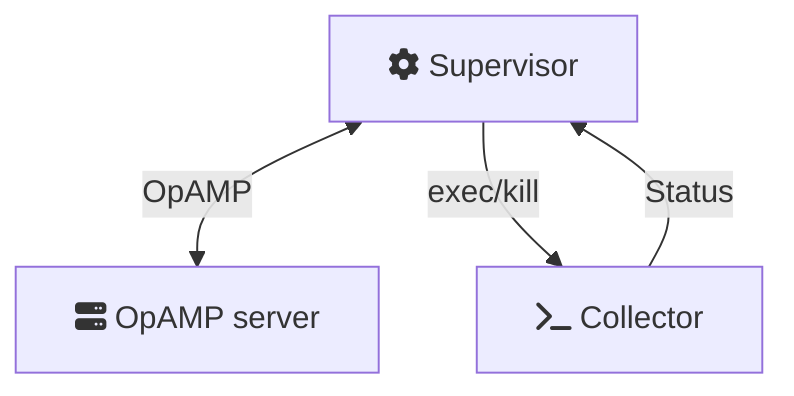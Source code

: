 flowchart TB
    supervisor["fa:fa-gear Supervisor"]
    server["fa:fa-server OpAMP server"]
    collector["fa:fa-terminal Collector"]

    supervisor <-->|OpAMP| server
    supervisor -->|exec/kill| collector
    collector -->|Status| supervisor


class supervisor,collector,server box;
%% class PR,main,Release,uu,Hotfix,Testing,release2,artifacts rounded;
%% class upstream,distro container;